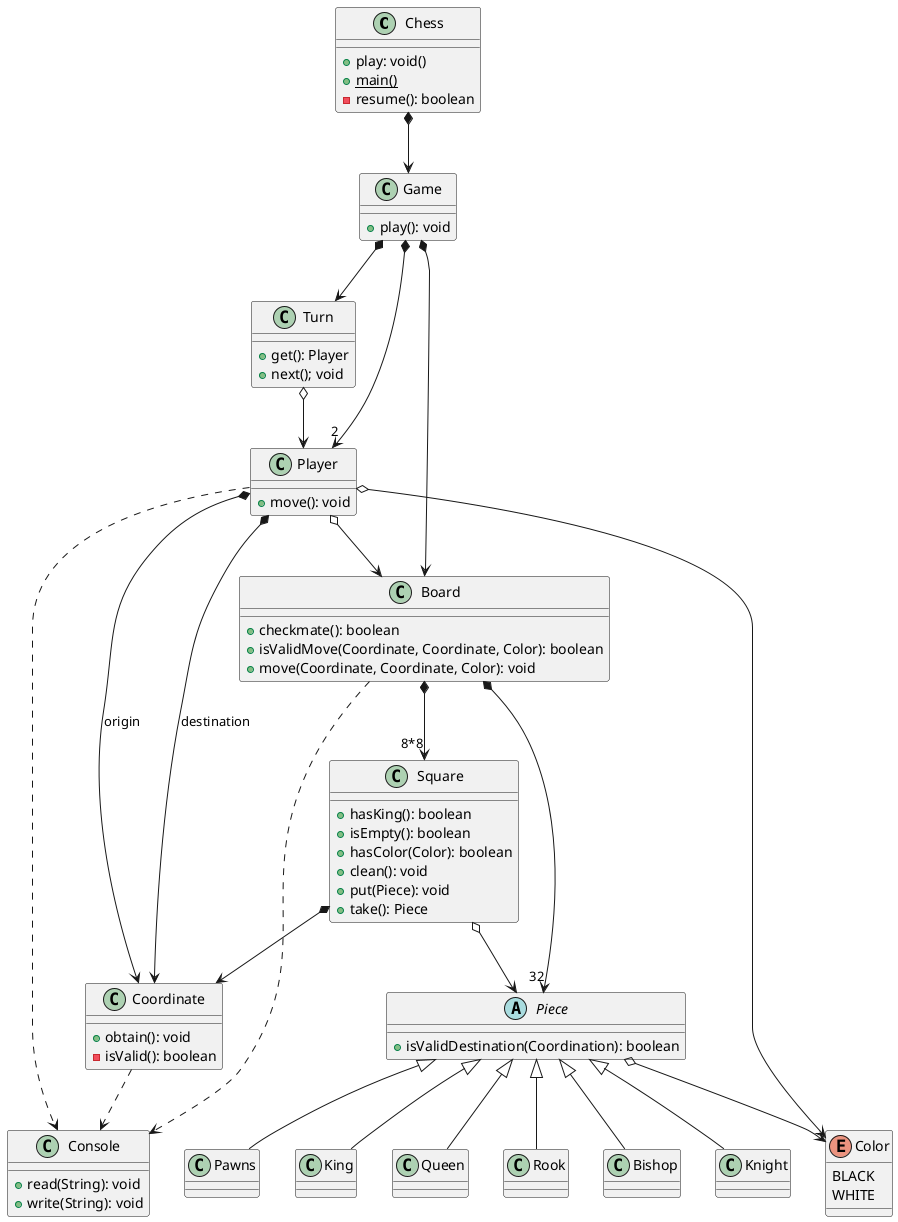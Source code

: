 @startuml

class Chess {
    + play: void()
    + {static} main()
    - resume(): boolean
}

Chess *--> Game

class Game {
    + play(): void
}

Game *--> Turn
Game *--> "2" Player
Game *--> Board

Turn o--> Player
Player o--> Board

class Turn {
    + get(): Player
    + next(); void
}

class Player {
    + move(): void
}

class Board {
    + checkmate(): boolean
}

Player ..> Console
Player *--> Coordinate: "origin"
Player *--> Coordinate: "destination"
Player o--> Color

enum Color {
    BLACK
    WHITE
}

class Coordinate {
    + obtain(): void
    - isValid(): boolean
}

class Board {
    + isValidMove(Coordinate, Coordinate, Color): boolean
    + move(Coordinate, Coordinate, Color): void
}

Coordinate ..> Console
Board ..> Console
Board *--> "8*8" Square
Board *--> "32" Piece

class Console {
    + read(String): void
    + write(String): void
}

Square o--> Piece
Square *--> Coordinate

class Square {
    + hasKing(): boolean
    + isEmpty(): boolean
    + hasColor(Color): boolean
    + clean(): void
    + put(Piece): void
    + take(): Piece
}

abstract class Piece {
    + isValidDestination(Coordination): boolean
}

Piece o--> Color

Piece <|-- Bishop
Piece <|-- Knight
Piece <|-- Pawns
Piece <|-- King
Piece <|-- Queen
Piece <|-- Rook

@enduml